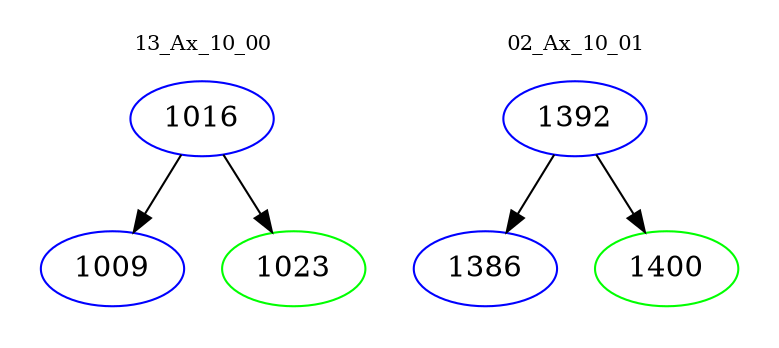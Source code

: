 digraph{
subgraph cluster_0 {
color = white
label = "13_Ax_10_00";
fontsize=10;
T0_1016 [label="1016", color="blue"]
T0_1016 -> T0_1009 [color="black"]
T0_1009 [label="1009", color="blue"]
T0_1016 -> T0_1023 [color="black"]
T0_1023 [label="1023", color="green"]
}
subgraph cluster_1 {
color = white
label = "02_Ax_10_01";
fontsize=10;
T1_1392 [label="1392", color="blue"]
T1_1392 -> T1_1386 [color="black"]
T1_1386 [label="1386", color="blue"]
T1_1392 -> T1_1400 [color="black"]
T1_1400 [label="1400", color="green"]
}
}
